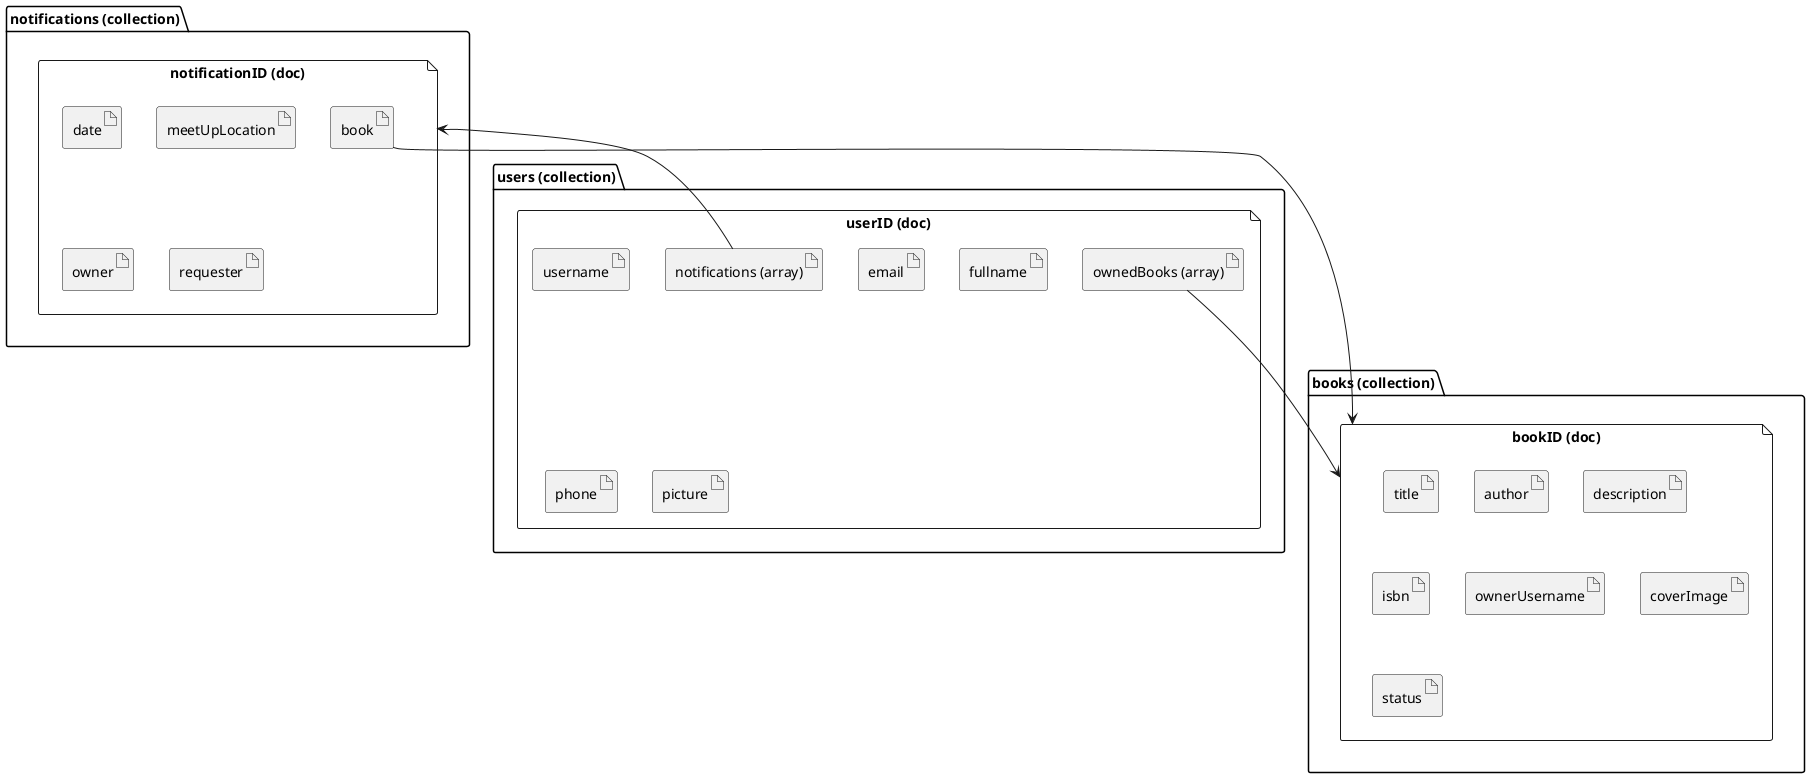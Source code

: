@startuml

folder "books (collection)" {
file "bookID (doc)" as b {
artifact title
artifact author
artifact description
artifact isbn
artifact ownerUsername
artifact coverImage
artifact status
}
}

folder "users (collection)"  as u  {
file "userID (doc)"  {
artifact username
artifact email
artifact fullname
artifact "notifications (array)" as nu
artifact "ownedBooks (array)" as bu
artifact phone
artifact picture
}
}

folder "notifications (collection)" {
file "notificationID (doc)" as n {
artifact book
artifact date
artifact meetUpLocation
artifact owner
artifact requester
artifact status
}
}

book --> b
bu --> b
nu -up-> n

'username --> UserLookup
'owner --> UserLookup
'requester --> UserLookup
'UserLookup --> u

@enduml